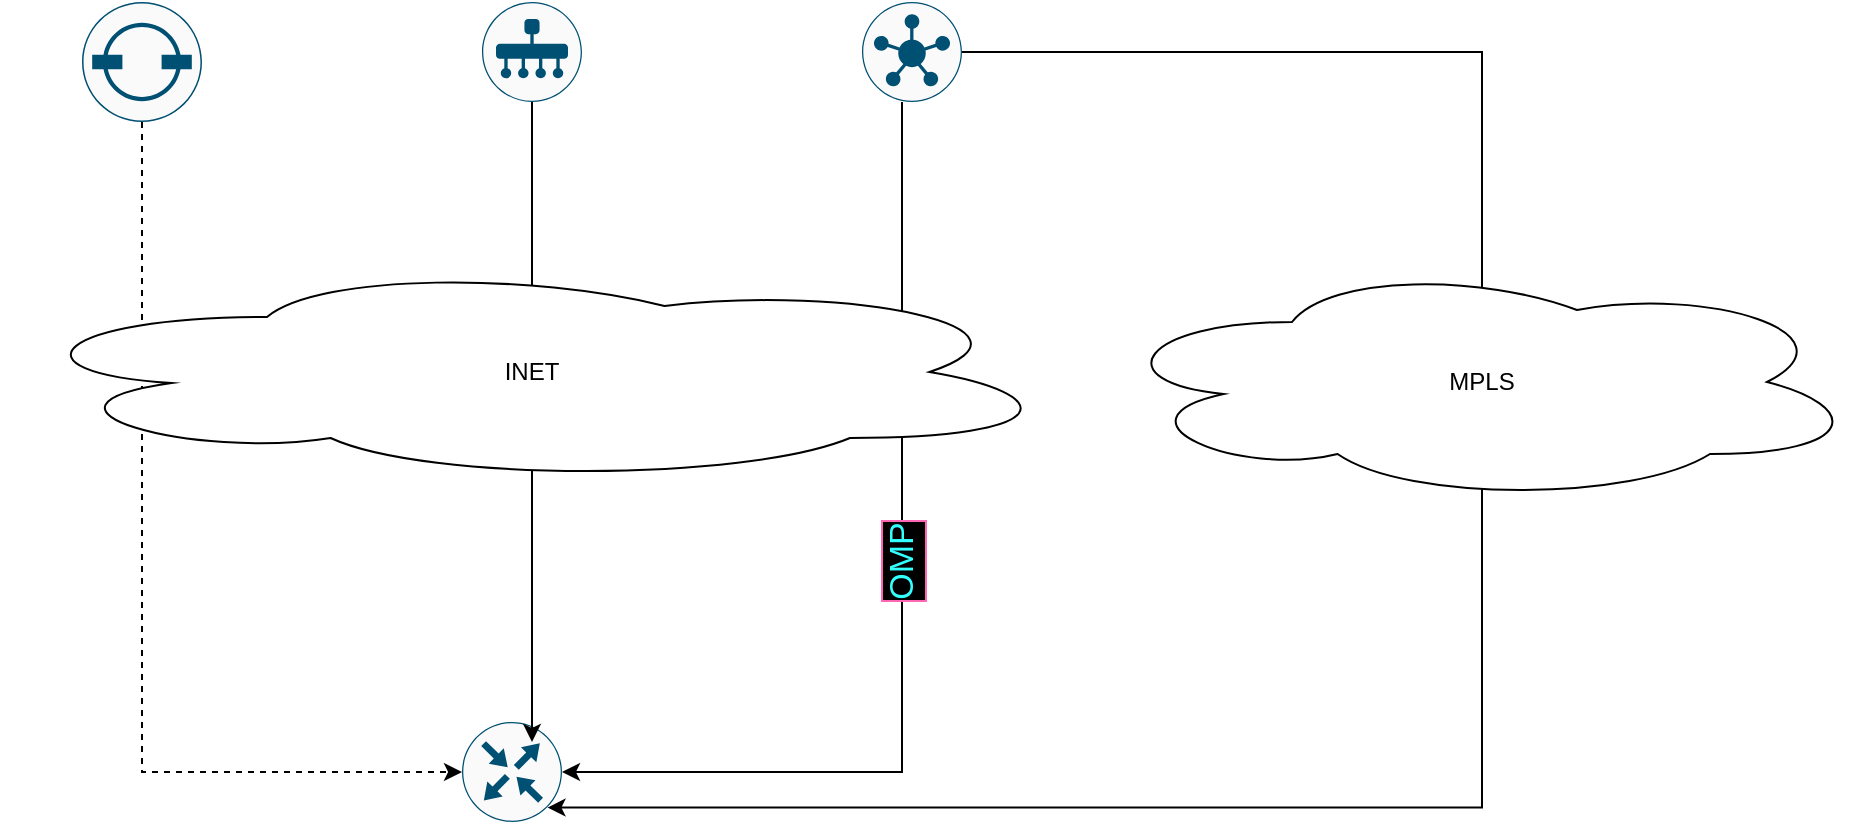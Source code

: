 <mxfile version="22.1.11" type="github">
  <diagram name="Page-1" id="umTfdicsiGWM9__bh_NZ">
    <mxGraphModel dx="2074" dy="1118" grid="1" gridSize="10" guides="1" tooltips="1" connect="1" arrows="1" fold="1" page="1" pageScale="1" pageWidth="827" pageHeight="1169" math="0" shadow="0">
      <root>
        <mxCell id="0" />
        <mxCell id="1" parent="0" />
        <mxCell id="Fb6nnXFSmXLJK5rL_O7L-6" style="edgeStyle=orthogonalEdgeStyle;rounded=0;orthogonalLoop=1;jettySize=auto;html=1;dashed=1;" edge="1" parent="1" source="Fb6nnXFSmXLJK5rL_O7L-1" target="Fb6nnXFSmXLJK5rL_O7L-4">
          <mxGeometry relative="1" as="geometry">
            <Array as="points">
              <mxPoint x="170" y="595" />
            </Array>
          </mxGeometry>
        </mxCell>
        <mxCell id="Fb6nnXFSmXLJK5rL_O7L-1" value="" style="sketch=0;points=[[0.5,0,0],[1,0.5,0],[0.5,1,0],[0,0.5,0],[0.145,0.145,0],[0.856,0.145,0],[0.855,0.856,0],[0.145,0.855,0]];verticalLabelPosition=bottom;html=1;verticalAlign=top;aspect=fixed;align=center;pointerEvents=1;shape=mxgraph.cisco19.rect;prIcon=vbond;fillColor=#FAFAFA;strokeColor=#005073;rotation=0;" vertex="1" parent="1">
          <mxGeometry x="140" y="210" width="60" height="60" as="geometry" />
        </mxCell>
        <mxCell id="Fb6nnXFSmXLJK5rL_O7L-2" value="" style="sketch=0;points=[[0.5,0,0],[1,0.5,0],[0.5,1,0],[0,0.5,0],[0.145,0.145,0],[0.856,0.145,0],[0.855,0.856,0],[0.145,0.855,0]];verticalLabelPosition=bottom;html=1;verticalAlign=top;aspect=fixed;align=center;pointerEvents=1;shape=mxgraph.cisco19.rect;prIcon=vmanage;fillColor=#FAFAFA;strokeColor=#005073;" vertex="1" parent="1">
          <mxGeometry x="340" y="210" width="50" height="50" as="geometry" />
        </mxCell>
        <mxCell id="Fb6nnXFSmXLJK5rL_O7L-11" style="edgeStyle=orthogonalEdgeStyle;rounded=0;orthogonalLoop=1;jettySize=auto;html=1;entryX=0.855;entryY=0.856;entryDx=0;entryDy=0;entryPerimeter=0;" edge="1" parent="1" source="Fb6nnXFSmXLJK5rL_O7L-3" target="Fb6nnXFSmXLJK5rL_O7L-4">
          <mxGeometry relative="1" as="geometry">
            <mxPoint x="810" y="630" as="targetPoint" />
            <Array as="points">
              <mxPoint x="840" y="235" />
              <mxPoint x="840" y="613" />
            </Array>
          </mxGeometry>
        </mxCell>
        <mxCell id="Fb6nnXFSmXLJK5rL_O7L-3" value="" style="sketch=0;points=[[0.5,0,0],[1,0.5,0],[0.5,1,0],[0,0.5,0],[0.145,0.145,0],[0.856,0.145,0],[0.855,0.856,0],[0.145,0.855,0]];verticalLabelPosition=bottom;html=1;verticalAlign=top;aspect=fixed;align=center;pointerEvents=1;shape=mxgraph.cisco19.rect;prIcon=vsmart;fillColor=#FAFAFA;strokeColor=#005073;" vertex="1" parent="1">
          <mxGeometry x="530" y="210" width="50" height="50" as="geometry" />
        </mxCell>
        <mxCell id="Fb6nnXFSmXLJK5rL_O7L-4" value="" style="sketch=0;points=[[0.5,0,0],[1,0.5,0],[0.5,1,0],[0,0.5,0],[0.145,0.145,0],[0.856,0.145,0],[0.855,0.856,0],[0.145,0.855,0]];verticalLabelPosition=bottom;html=1;verticalAlign=top;aspect=fixed;align=center;pointerEvents=1;shape=mxgraph.cisco19.rect;prIcon=router;fillColor=#FAFAFA;strokeColor=#005073;" vertex="1" parent="1">
          <mxGeometry x="330" y="570" width="50" height="50" as="geometry" />
        </mxCell>
        <mxCell id="Fb6nnXFSmXLJK5rL_O7L-7" style="edgeStyle=orthogonalEdgeStyle;rounded=0;orthogonalLoop=1;jettySize=auto;html=1;entryX=0.7;entryY=0.2;entryDx=0;entryDy=0;entryPerimeter=0;" edge="1" parent="1" source="Fb6nnXFSmXLJK5rL_O7L-2" target="Fb6nnXFSmXLJK5rL_O7L-4">
          <mxGeometry relative="1" as="geometry" />
        </mxCell>
        <mxCell id="Fb6nnXFSmXLJK5rL_O7L-8" style="edgeStyle=orthogonalEdgeStyle;rounded=0;orthogonalLoop=1;jettySize=auto;html=1;entryX=1;entryY=0.5;entryDx=0;entryDy=0;entryPerimeter=0;" edge="1" parent="1" source="Fb6nnXFSmXLJK5rL_O7L-3" target="Fb6nnXFSmXLJK5rL_O7L-4">
          <mxGeometry relative="1" as="geometry">
            <Array as="points">
              <mxPoint x="550" y="595" />
            </Array>
          </mxGeometry>
        </mxCell>
        <mxCell id="Fb6nnXFSmXLJK5rL_O7L-12" value="OMP" style="edgeLabel;html=1;align=center;verticalAlign=middle;resizable=0;points=[];imageWidth=24;imageHeight=24;rotation=270;arcSize=12;imageAspect=0;fontSize=17;labelBorderColor=#FF66B3;fontColor=#33FFFF;labelBackgroundColor=#000000;" vertex="1" connectable="0" parent="Fb6nnXFSmXLJK5rL_O7L-8">
          <mxGeometry x="-0.121" y="1" relative="1" as="geometry">
            <mxPoint x="-1" y="8" as="offset" />
          </mxGeometry>
        </mxCell>
        <mxCell id="Fb6nnXFSmXLJK5rL_O7L-9" value="INET" style="ellipse;shape=cloud;whiteSpace=wrap;html=1;" vertex="1" parent="1">
          <mxGeometry x="100" y="340" width="530" height="110" as="geometry" />
        </mxCell>
        <mxCell id="Fb6nnXFSmXLJK5rL_O7L-10" value="MPLS" style="ellipse;shape=cloud;whiteSpace=wrap;html=1;" vertex="1" parent="1">
          <mxGeometry x="650" y="340" width="380" height="120" as="geometry" />
        </mxCell>
      </root>
    </mxGraphModel>
  </diagram>
</mxfile>
